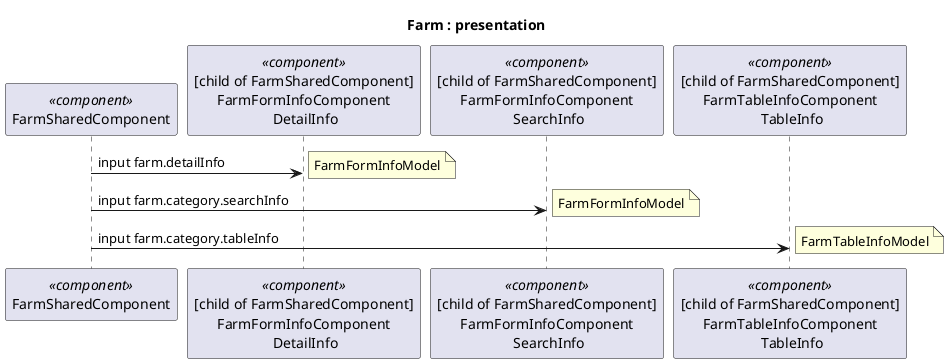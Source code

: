 @startuml

Title Farm : presentation
participant "FarmSharedComponent" as main << component >>
participant "[child of FarmSharedComponent]\nFarmFormInfoComponent\n DetailInfo" as detailInfo << component >>
participant "[child of FarmSharedComponent]\nFarmFormInfoComponent\n SearchInfo" as searchInfo << component >>
participant "[child of FarmSharedComponent]\nFarmTableInfoComponent\n TableInfo" as tableInfo << component >>

main -> detailInfo: input farm.detailInfo
note right: FarmFormInfoModel
main -> searchInfo: input farm.category.searchInfo
note right: FarmFormInfoModel
main -> tableInfo: input farm.category.tableInfo
note right: FarmTableInfoModel

@enduml